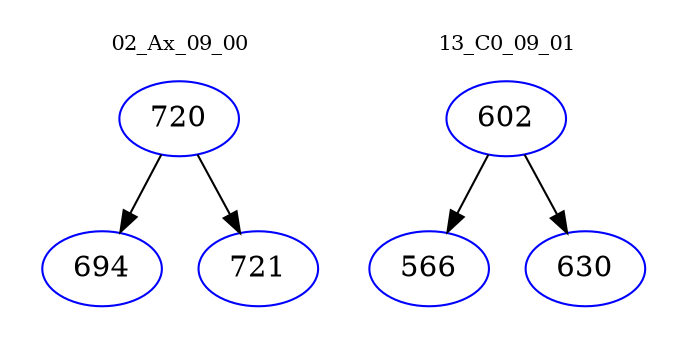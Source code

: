 digraph{
subgraph cluster_0 {
color = white
label = "02_Ax_09_00";
fontsize=10;
T0_720 [label="720", color="blue"]
T0_720 -> T0_694 [color="black"]
T0_694 [label="694", color="blue"]
T0_720 -> T0_721 [color="black"]
T0_721 [label="721", color="blue"]
}
subgraph cluster_1 {
color = white
label = "13_C0_09_01";
fontsize=10;
T1_602 [label="602", color="blue"]
T1_602 -> T1_566 [color="black"]
T1_566 [label="566", color="blue"]
T1_602 -> T1_630 [color="black"]
T1_630 [label="630", color="blue"]
}
}
